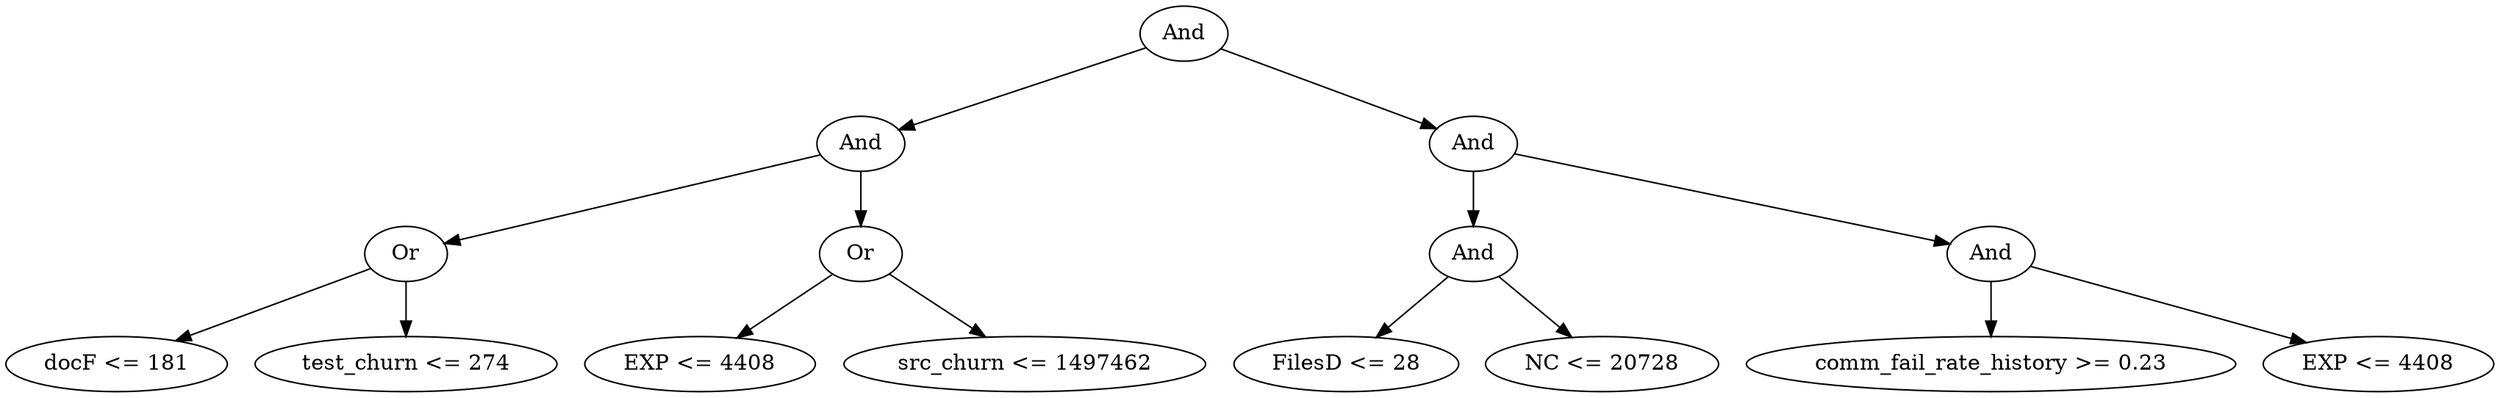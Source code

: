 digraph G {
	graph [bb="0,0,1325.2,252",
		dpi=78
	];
	node [label="\N"];
	1	 [height=0.5,
		label=And,
		pos="626.14,234",
		width=0.75];
	2	 [height=0.5,
		label=And,
		pos="455.14,162",
		width=0.75];
	1 -> 2	 [pos="e,477.51,172.15 603.79,223.85 573.96,211.64 520.97,189.95 486.98,176.03"];
	3	 [height=0.5,
		label=And,
		pos="781.14,162",
		width=0.75];
	1 -> 3	 [pos="e,759.38,172.83 648.02,223.12 674.68,211.08 719.89,190.66 750.13,177.01"];
	4	 [height=0.5,
		label=Or,
		pos="213.14,90",
		width=0.75];
	2 -> 4	 [pos="e,237.39,98.012 430.61,153.9 387.19,141.34 296.76,115.19 247.29,100.88"];
	5	 [height=0.5,
		label=Or,
		pos="455.14,90",
		width=0.75];
	2 -> 5	 [pos="e,455.14,108.1 455.14,143.7 455.14,135.98 455.14,126.71 455.14,118.11"];
	8	 [height=0.5,
		label="docF <= 181",
		pos="59.145,18",
		width=1.6429];
	4 -> 8	 [pos="e,90.649,33.32 191.41,79.119 167.69,68.339 129.19,50.84 99.831,37.494"];
	9	 [height=0.5,
		label="test_churn <= 274",
		pos="213.14,18",
		width=2.1484];
	4 -> 9	 [pos="e,213.14,36.104 213.14,71.697 213.14,63.983 213.14,54.712 213.14,46.112"];
	10	 [height=0.5,
		label="EXP <= 4408",
		pos="369.14,18",
		width=1.6971];
	5 -> 10	 [pos="e,389,35.158 438.56,75.503 426.73,65.872 410.54,52.694 396.77,41.487"];
	11	 [height=0.5,
		label="src_churn <= 1497462",
		pos="542.14,18",
		width=2.5998];
	5 -> 11	 [pos="e,521.43,35.667 471.92,75.503 483.72,66.005 499.82,53.057 513.62,41.952"];
	6	 [height=0.5,
		label=And,
		pos="781.14,90",
		width=0.75];
	3 -> 6	 [pos="e,781.14,108.1 781.14,143.7 781.14,135.98 781.14,126.71 781.14,118.11"];
	7	 [height=0.5,
		label=And,
		pos="1057.1,90",
		width=0.75];
	3 -> 7	 [pos="e,1032.4,97.271 806.12,154.66 855.59,142.12 966.1,114.09 1022.5,99.777"];
	12	 [height=0.5,
		label="FilesD <= 28",
		pos="712.14,18",
		width=1.6249];
	6 -> 12	 [pos="e,728.36,35.448 766.85,74.496 757.83,65.344 745.96,53.306 735.59,42.781"];
	13	 [height=0.5,
		label="NC <= 20728",
		pos="850.14,18",
		width=1.6971];
	6 -> 13	 [pos="e,833.93,35.448 795.44,74.496 804.46,65.344 816.33,53.306 826.7,42.781"];
	14	 [height=0.5,
		label="comm_fail_rate_history >= 0.23",
		pos="1057.1,18",
		width=3.5566];
	7 -> 14	 [pos="e,1057.1,36.104 1057.1,71.697 1057.1,63.983 1057.1,54.712 1057.1,46.112"];
	15	 [height=0.5,
		label="EXP <= 4408",
		pos="1264.1,18",
		width=1.6971];
	7 -> 15	 [pos="e,1225.6,32.042 1080.9,80.97 1113.7,69.876 1173.6,49.608 1216,35.276"];
}

